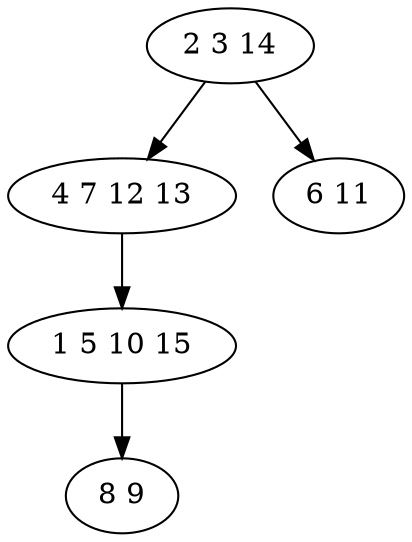 digraph true_tree {
	"0" -> "1"
	"1" -> "2"
	"0" -> "3"
	"2" -> "4"
	"0" [label="2 3 14"];
	"1" [label="4 7 12 13"];
	"2" [label="1 5 10 15"];
	"3" [label="6 11"];
	"4" [label="8 9"];
}
